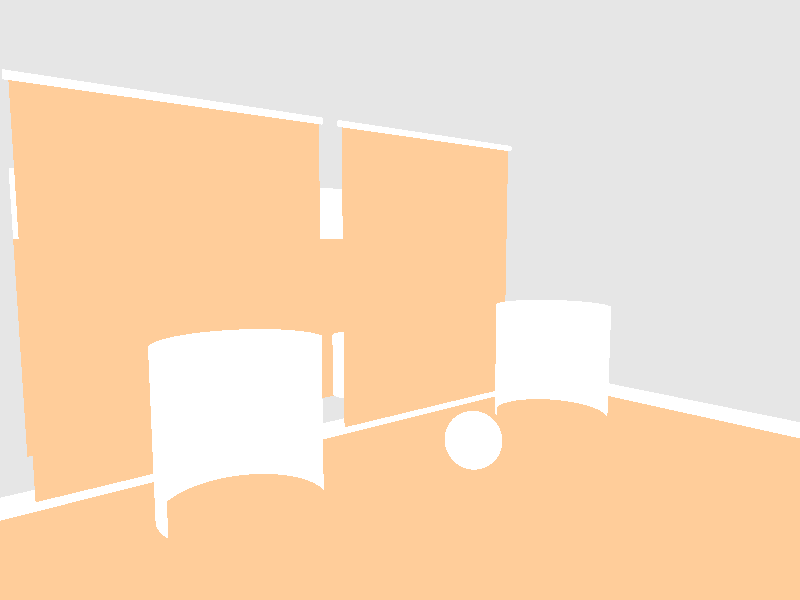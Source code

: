 // This work is licensed under the Creative Commons Attribution-ShareAlike 3.0 Unported License.
// To view a copy of this license, visit http://creativecommons.org/licenses/by-sa/3.0/ or send a
// letter to Creative Commons, 444 Castro Street, Suite 900, Mountain View, California, 94041, USA.

// Persistence of Vision Raytracer Scene Description File
// File: diffuse_back.pov
// Author: Christoph Lipka
// Description: Demonstrates diffuse backside illumination
//
// -w640 -h480
// -w800 -h600 +a0.3
// 
// Warning: this will take time!

#version 3.7;
  
#declare Photons=on;
#declare Radiosity=on;

global_settings {
  max_trace_level 25
	assumed_gamma 2.2
  #if (Photons)
    photons {
      count 100000
    }
  #end
  #if (Radiosity)
    radiosity {
      pretrace_start 0.04
      pretrace_end   0.005
      count 1000
      nearest_count 10
      error_bound 0.5
      recursion_limit 2
      low_error_factor .25
      gray_threshold 0.0
      minimum_reuse 0.002
      brightness 1
      adc_bailout 0.01/2
      always_sample off
    }
  #end
}

#if (Radiosity)
  default {
    finish { ambient 0 }
  }
#else
  default {
    finish { ambient 0.2 }
  }
#end

// ----------------------------------------

#declare OverallBrightness      = 8;
#declare OverallScale           = 100;

camera {
  right     x*image_width/image_height // keep proportions with any aspect ratio
  location  < 1,1.6,-2.5>*OverallScale
  look_at   <-2.0,1.2,0>*OverallScale
}

light_source {
  vnormalize(<-500,200,-250>)*1000*OverallScale
  color rgb 1.3 * OverallBrightness
  area_light x*10*OverallScale,y*10*OverallScale, 9,9 adaptive 1 jitter circular orient
  photons {
    refraction on
    reflection on
  }
}

sky_sphere {
  pigment {
    gradient y
    color_map {
      [0.0 rgb <0.6,0.7,1.0>*OverallBrightness*0.5]
      [0.7 rgb <0.0,0.1,0.8>*OverallBrightness*0.5]
    }
  }
}


// ----------------------------------------

plane { y, -10
  texture {
    pigment { color rgb <1.0, 0.8, 0.6> }
    finish { diffuse 0.5 }
  }  
}

#declare M_SolidWhite= material {
  texture {
    pigment { rgb 1 }
    finish { ambient 0 diffuse 0.8 specular 0.2 reflection { 0.2 } }
  }
}

// Room

difference {
  box { <-3.1,-1,-4>, <3.1,3.5,4> }     // solid block
  box { <-3,-0.2,-3>, <3,2.5,3> }       // main room cutout
  box { <-3.2,0.3,-2>, <2.9,2,2> }      // window cutout
  texture { 
    pigment { color rgb <0.9, 0.9, 0.9> }
    finish { diffuse 1.0 }
  }
  scale OverallScale
}

// Window Bars

union {
  cylinder { <-3.05,0, 1>, <-3.05,2, 1>, 0.05 }
  cylinder { <-3.05,0,-1>, <-3.05,2,-1>, 0.05 }
  material { M_SolidWhite }
  scale OverallScale 
}

// Baseboards

#declare Baseboard = union {
  cylinder { <-3,0.1,0>, <3,0.1,0>, 0.025 }
  box { <-3,0,0>, <3,0.1,-0.025> }
  material { M_SolidWhite }
  translate z*3
}
                                        
union {                                        
  object { Baseboard }
  object { Baseboard rotate y*90 }
  object { Baseboard rotate y*180 }
  object { Baseboard rotate y*270 }
  scale OverallScale 
}


box { <-3,0,-3>, <3,-0.1,3>
  pigment { color rgb <1.0, 0.8, 0.6> }
  scale OverallScale
}


// Curtains

#declare M_Curtains= material {
  texture {
    pigment { rgb <1.0,0.8,0.6> }
    finish {
      ambient 0
      diffuse 0.7,0.2
    }
  }
}

#declare Curtain= union {
  polygon{ 5, <0,0.1,2.0>, <0,0.1,0.1>, <0,2.45,0.1>, <0,2.45,2.0>, <0,0.1,2.0> material { M_Curtains } }          
  cylinder { <0,0.1,2.025>, <0,0.1,0.075>, 0.025 material { M_SolidWhite } }
  cylinder { <0,2.45,2.025>, <0,2.45,0.075>, 0.025 material { M_SolidWhite } }
  translate <-2.8,0,0>
  material { M_Curtains }
}

union {
  object { Curtain }
  object { Curtain scale <1,1,-1> }
  scale OverallScale 
}

// Screen

#declare M_Screen= material {
  texture {
    pigment { rgbt <1,1,1, 0.01> }
    finish {
      ambient 0
      diffuse 0.55,0.45
      specular 0.2
      reflection { 0.2 }
    }
  }
}

#declare Screen = cylinder { <0,0,0>, <0,1.0,0>, 0.5
  open
  clipped_by { plane { x, 0.1 } }
  material { M_Screen }
}

union {
  object { Screen rotate y*45 translate <-2.25,0,2> }
  object { Screen rotate y*0  translate <-2.25,0,-1.0> }
  scale OverallScale 
}

// Glass Objects

#declare M_Glass= material {
  texture {
    pigment {rgbt 1}
    finish {
      ambient 0.0
      diffuse 0.05
      specular 0.6
      roughness 0.005
      reflection {
        0.1, 1.0
        fresnel on
      }
      conserve_energy
    }
  }
  interior {
    ior 1.5
    fade_power 1001
    fade_distance 0.9 * 10
    fade_color <0.5,0.8,0.6>
  }
}

sphere {
  <0,1,0>, 1
  scale 0.2
  translate <-1.8,0,0.5>
  material { M_Glass }
  photons {  // photon block for an object
    target 1.0
    refraction on
    reflection on
  }
  scale OverallScale
}

cylinder {
  <0,0.01,0>, <0,2.5,0>, 1
  scale 0.2
  translate <-3.05,0.3,0.4>
  material { M_Glass }
  photons {  // photon block for an object
    target 1.0
    refraction on
    reflection on
  }
  scale OverallScale
}
